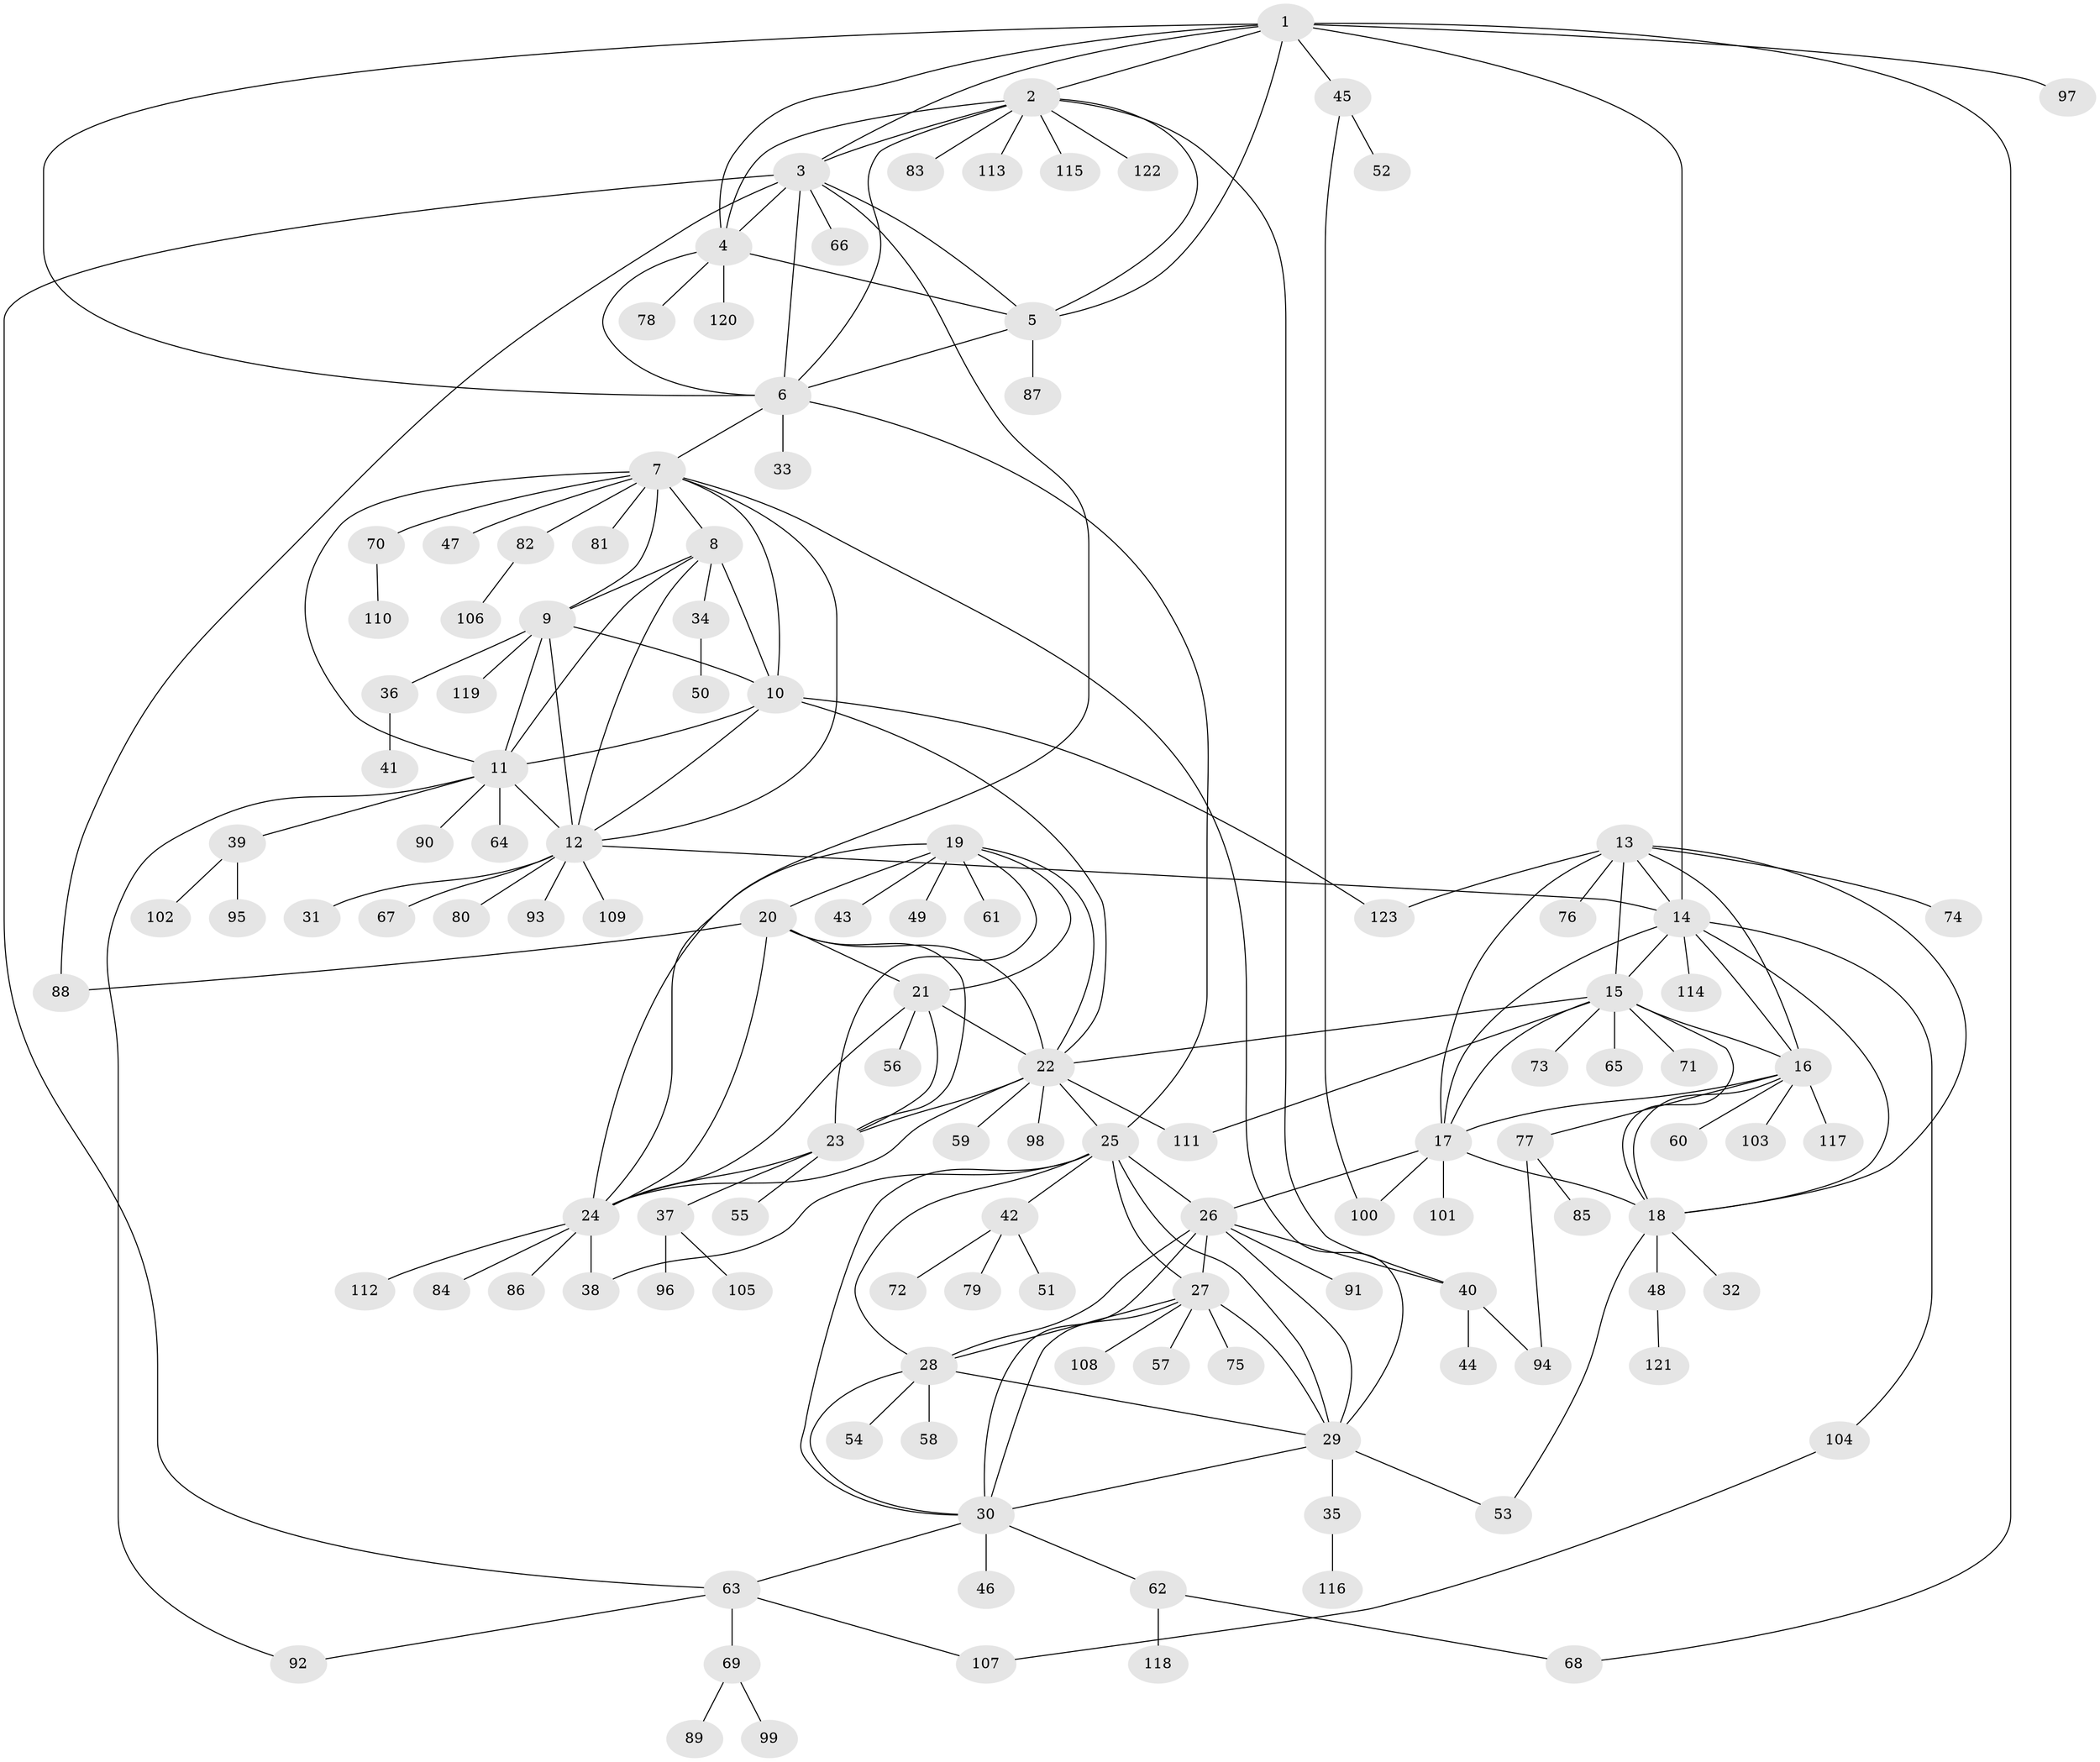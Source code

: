 // coarse degree distribution, {8: 0.030927835051546393, 12: 0.010309278350515464, 6: 0.030927835051546393, 15: 0.020618556701030927, 7: 0.05154639175257732, 10: 0.020618556701030927, 11: 0.010309278350515464, 5: 0.030927835051546393, 9: 0.020618556701030927, 1: 0.6288659793814433, 2: 0.10309278350515463, 3: 0.041237113402061855}
// Generated by graph-tools (version 1.1) at 2025/42/03/06/25 10:42:12]
// undirected, 123 vertices, 190 edges
graph export_dot {
graph [start="1"]
  node [color=gray90,style=filled];
  1;
  2;
  3;
  4;
  5;
  6;
  7;
  8;
  9;
  10;
  11;
  12;
  13;
  14;
  15;
  16;
  17;
  18;
  19;
  20;
  21;
  22;
  23;
  24;
  25;
  26;
  27;
  28;
  29;
  30;
  31;
  32;
  33;
  34;
  35;
  36;
  37;
  38;
  39;
  40;
  41;
  42;
  43;
  44;
  45;
  46;
  47;
  48;
  49;
  50;
  51;
  52;
  53;
  54;
  55;
  56;
  57;
  58;
  59;
  60;
  61;
  62;
  63;
  64;
  65;
  66;
  67;
  68;
  69;
  70;
  71;
  72;
  73;
  74;
  75;
  76;
  77;
  78;
  79;
  80;
  81;
  82;
  83;
  84;
  85;
  86;
  87;
  88;
  89;
  90;
  91;
  92;
  93;
  94;
  95;
  96;
  97;
  98;
  99;
  100;
  101;
  102;
  103;
  104;
  105;
  106;
  107;
  108;
  109;
  110;
  111;
  112;
  113;
  114;
  115;
  116;
  117;
  118;
  119;
  120;
  121;
  122;
  123;
  1 -- 2;
  1 -- 3;
  1 -- 4;
  1 -- 5;
  1 -- 6;
  1 -- 14;
  1 -- 45;
  1 -- 68;
  1 -- 97;
  2 -- 3;
  2 -- 4;
  2 -- 5;
  2 -- 6;
  2 -- 40;
  2 -- 83;
  2 -- 113;
  2 -- 115;
  2 -- 122;
  3 -- 4;
  3 -- 5;
  3 -- 6;
  3 -- 24;
  3 -- 63;
  3 -- 66;
  3 -- 88;
  4 -- 5;
  4 -- 6;
  4 -- 78;
  4 -- 120;
  5 -- 6;
  5 -- 87;
  6 -- 7;
  6 -- 25;
  6 -- 33;
  7 -- 8;
  7 -- 9;
  7 -- 10;
  7 -- 11;
  7 -- 12;
  7 -- 29;
  7 -- 47;
  7 -- 70;
  7 -- 81;
  7 -- 82;
  8 -- 9;
  8 -- 10;
  8 -- 11;
  8 -- 12;
  8 -- 34;
  9 -- 10;
  9 -- 11;
  9 -- 12;
  9 -- 36;
  9 -- 119;
  10 -- 11;
  10 -- 12;
  10 -- 22;
  10 -- 123;
  11 -- 12;
  11 -- 39;
  11 -- 64;
  11 -- 90;
  11 -- 92;
  12 -- 14;
  12 -- 31;
  12 -- 67;
  12 -- 80;
  12 -- 93;
  12 -- 109;
  13 -- 14;
  13 -- 15;
  13 -- 16;
  13 -- 17;
  13 -- 18;
  13 -- 74;
  13 -- 76;
  13 -- 123;
  14 -- 15;
  14 -- 16;
  14 -- 17;
  14 -- 18;
  14 -- 104;
  14 -- 114;
  15 -- 16;
  15 -- 17;
  15 -- 18;
  15 -- 22;
  15 -- 65;
  15 -- 71;
  15 -- 73;
  15 -- 111;
  16 -- 17;
  16 -- 18;
  16 -- 60;
  16 -- 77;
  16 -- 103;
  16 -- 117;
  17 -- 18;
  17 -- 26;
  17 -- 100;
  17 -- 101;
  18 -- 32;
  18 -- 48;
  18 -- 53;
  19 -- 20;
  19 -- 21;
  19 -- 22;
  19 -- 23;
  19 -- 24;
  19 -- 43;
  19 -- 49;
  19 -- 61;
  20 -- 21;
  20 -- 22;
  20 -- 23;
  20 -- 24;
  20 -- 88;
  21 -- 22;
  21 -- 23;
  21 -- 24;
  21 -- 56;
  22 -- 23;
  22 -- 24;
  22 -- 25;
  22 -- 59;
  22 -- 98;
  22 -- 111;
  23 -- 24;
  23 -- 37;
  23 -- 55;
  24 -- 38;
  24 -- 84;
  24 -- 86;
  24 -- 112;
  25 -- 26;
  25 -- 27;
  25 -- 28;
  25 -- 29;
  25 -- 30;
  25 -- 38;
  25 -- 42;
  26 -- 27;
  26 -- 28;
  26 -- 29;
  26 -- 30;
  26 -- 40;
  26 -- 91;
  27 -- 28;
  27 -- 29;
  27 -- 30;
  27 -- 57;
  27 -- 75;
  27 -- 108;
  28 -- 29;
  28 -- 30;
  28 -- 54;
  28 -- 58;
  29 -- 30;
  29 -- 35;
  29 -- 53;
  30 -- 46;
  30 -- 62;
  30 -- 63;
  34 -- 50;
  35 -- 116;
  36 -- 41;
  37 -- 96;
  37 -- 105;
  39 -- 95;
  39 -- 102;
  40 -- 44;
  40 -- 94;
  42 -- 51;
  42 -- 72;
  42 -- 79;
  45 -- 52;
  45 -- 100;
  48 -- 121;
  62 -- 68;
  62 -- 118;
  63 -- 69;
  63 -- 92;
  63 -- 107;
  69 -- 89;
  69 -- 99;
  70 -- 110;
  77 -- 85;
  77 -- 94;
  82 -- 106;
  104 -- 107;
}
